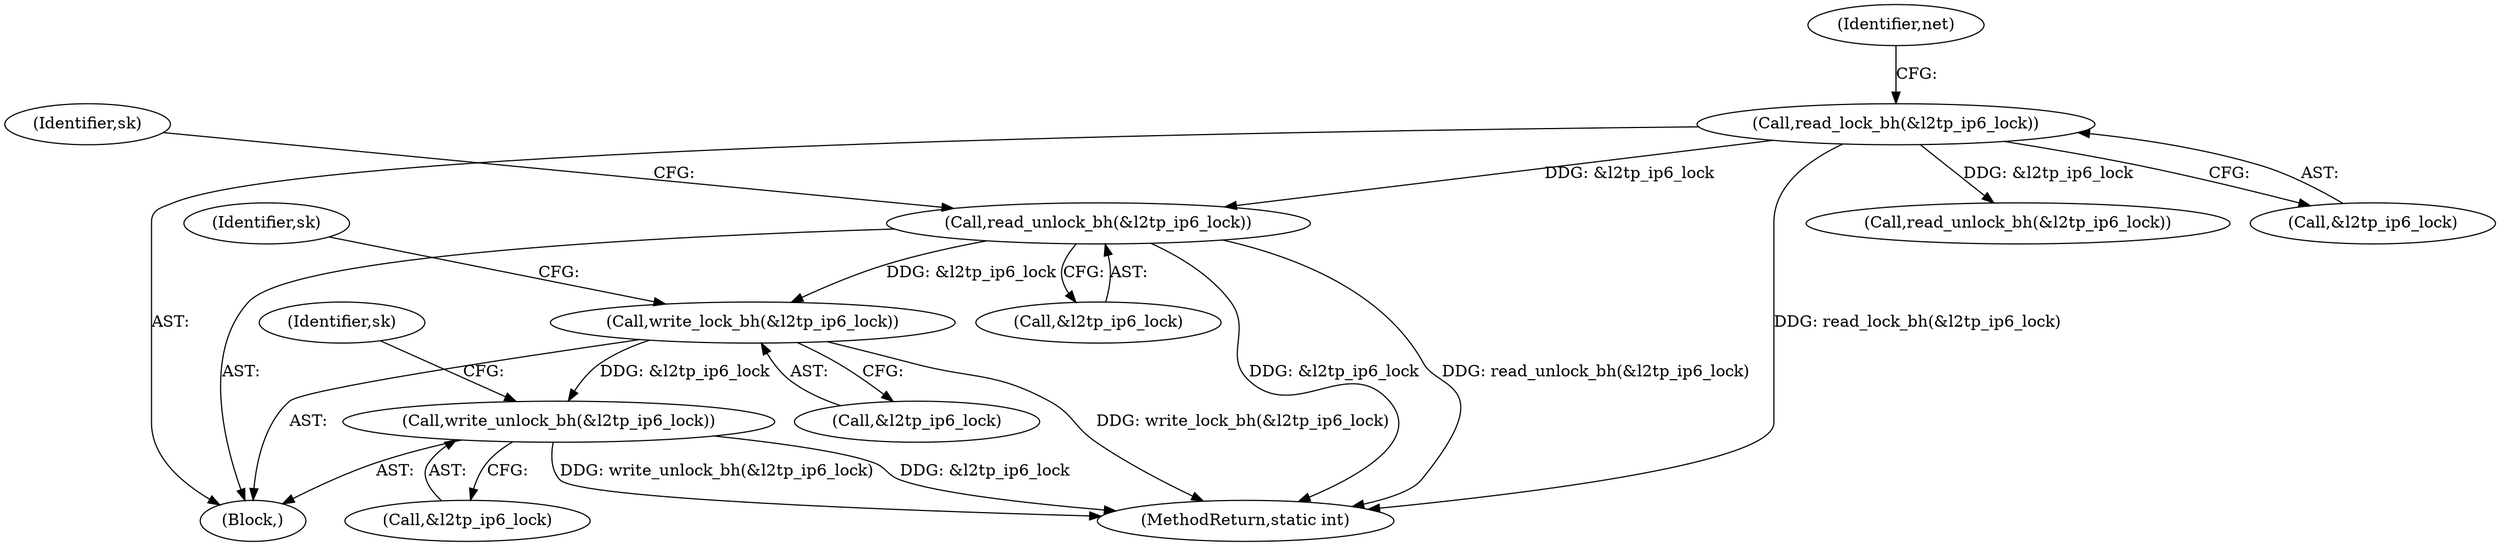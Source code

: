 digraph "0_linux_32c231164b762dddefa13af5a0101032c70b50ef_0@API" {
"1000336" [label="(Call,write_unlock_bh(&l2tp_ip6_lock))"];
"1000327" [label="(Call,write_lock_bh(&l2tp_ip6_lock))"];
"1000206" [label="(Call,read_unlock_bh(&l2tp_ip6_lock))"];
"1000189" [label="(Call,read_lock_bh(&l2tp_ip6_lock))"];
"1000331" [label="(Identifier,sk)"];
"1000110" [label="(Block,)"];
"1000210" [label="(Identifier,sk)"];
"1000359" [label="(MethodReturn,static int)"];
"1000354" [label="(Call,read_unlock_bh(&l2tp_ip6_lock))"];
"1000194" [label="(Identifier,net)"];
"1000207" [label="(Call,&l2tp_ip6_lock)"];
"1000327" [label="(Call,write_lock_bh(&l2tp_ip6_lock))"];
"1000190" [label="(Call,&l2tp_ip6_lock)"];
"1000189" [label="(Call,read_lock_bh(&l2tp_ip6_lock))"];
"1000337" [label="(Call,&l2tp_ip6_lock)"];
"1000206" [label="(Call,read_unlock_bh(&l2tp_ip6_lock))"];
"1000336" [label="(Call,write_unlock_bh(&l2tp_ip6_lock))"];
"1000340" [label="(Identifier,sk)"];
"1000328" [label="(Call,&l2tp_ip6_lock)"];
"1000336" -> "1000110"  [label="AST: "];
"1000336" -> "1000337"  [label="CFG: "];
"1000337" -> "1000336"  [label="AST: "];
"1000340" -> "1000336"  [label="CFG: "];
"1000336" -> "1000359"  [label="DDG: write_unlock_bh(&l2tp_ip6_lock)"];
"1000336" -> "1000359"  [label="DDG: &l2tp_ip6_lock"];
"1000327" -> "1000336"  [label="DDG: &l2tp_ip6_lock"];
"1000327" -> "1000110"  [label="AST: "];
"1000327" -> "1000328"  [label="CFG: "];
"1000328" -> "1000327"  [label="AST: "];
"1000331" -> "1000327"  [label="CFG: "];
"1000327" -> "1000359"  [label="DDG: write_lock_bh(&l2tp_ip6_lock)"];
"1000206" -> "1000327"  [label="DDG: &l2tp_ip6_lock"];
"1000206" -> "1000110"  [label="AST: "];
"1000206" -> "1000207"  [label="CFG: "];
"1000207" -> "1000206"  [label="AST: "];
"1000210" -> "1000206"  [label="CFG: "];
"1000206" -> "1000359"  [label="DDG: read_unlock_bh(&l2tp_ip6_lock)"];
"1000206" -> "1000359"  [label="DDG: &l2tp_ip6_lock"];
"1000189" -> "1000206"  [label="DDG: &l2tp_ip6_lock"];
"1000189" -> "1000110"  [label="AST: "];
"1000189" -> "1000190"  [label="CFG: "];
"1000190" -> "1000189"  [label="AST: "];
"1000194" -> "1000189"  [label="CFG: "];
"1000189" -> "1000359"  [label="DDG: read_lock_bh(&l2tp_ip6_lock)"];
"1000189" -> "1000354"  [label="DDG: &l2tp_ip6_lock"];
}
